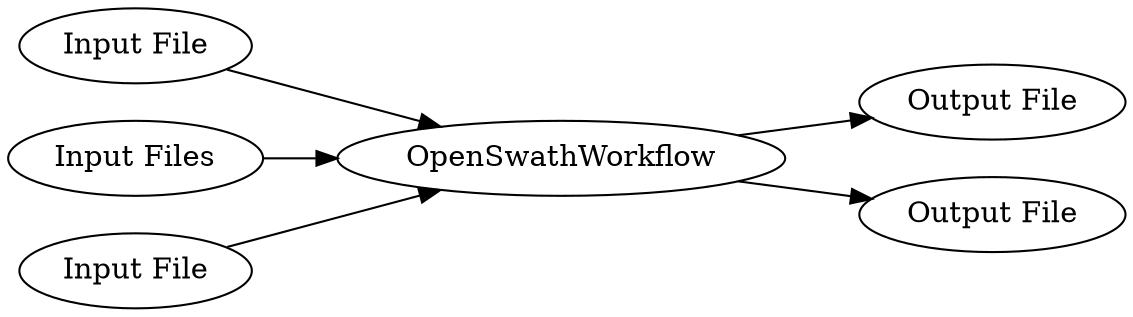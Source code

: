 digraph {
	1 [label=OpenSwathWorkflow]
	4 [label="Input File"]
	5 [label="Input Files"]
	6 [label="Input File"]
	7 [label="Output File"]
	8 [label="Output File"]
	1 -> 7
	1 -> 8
	4 -> 1
	5 -> 1
	6 -> 1
	rankdir=LR
}
